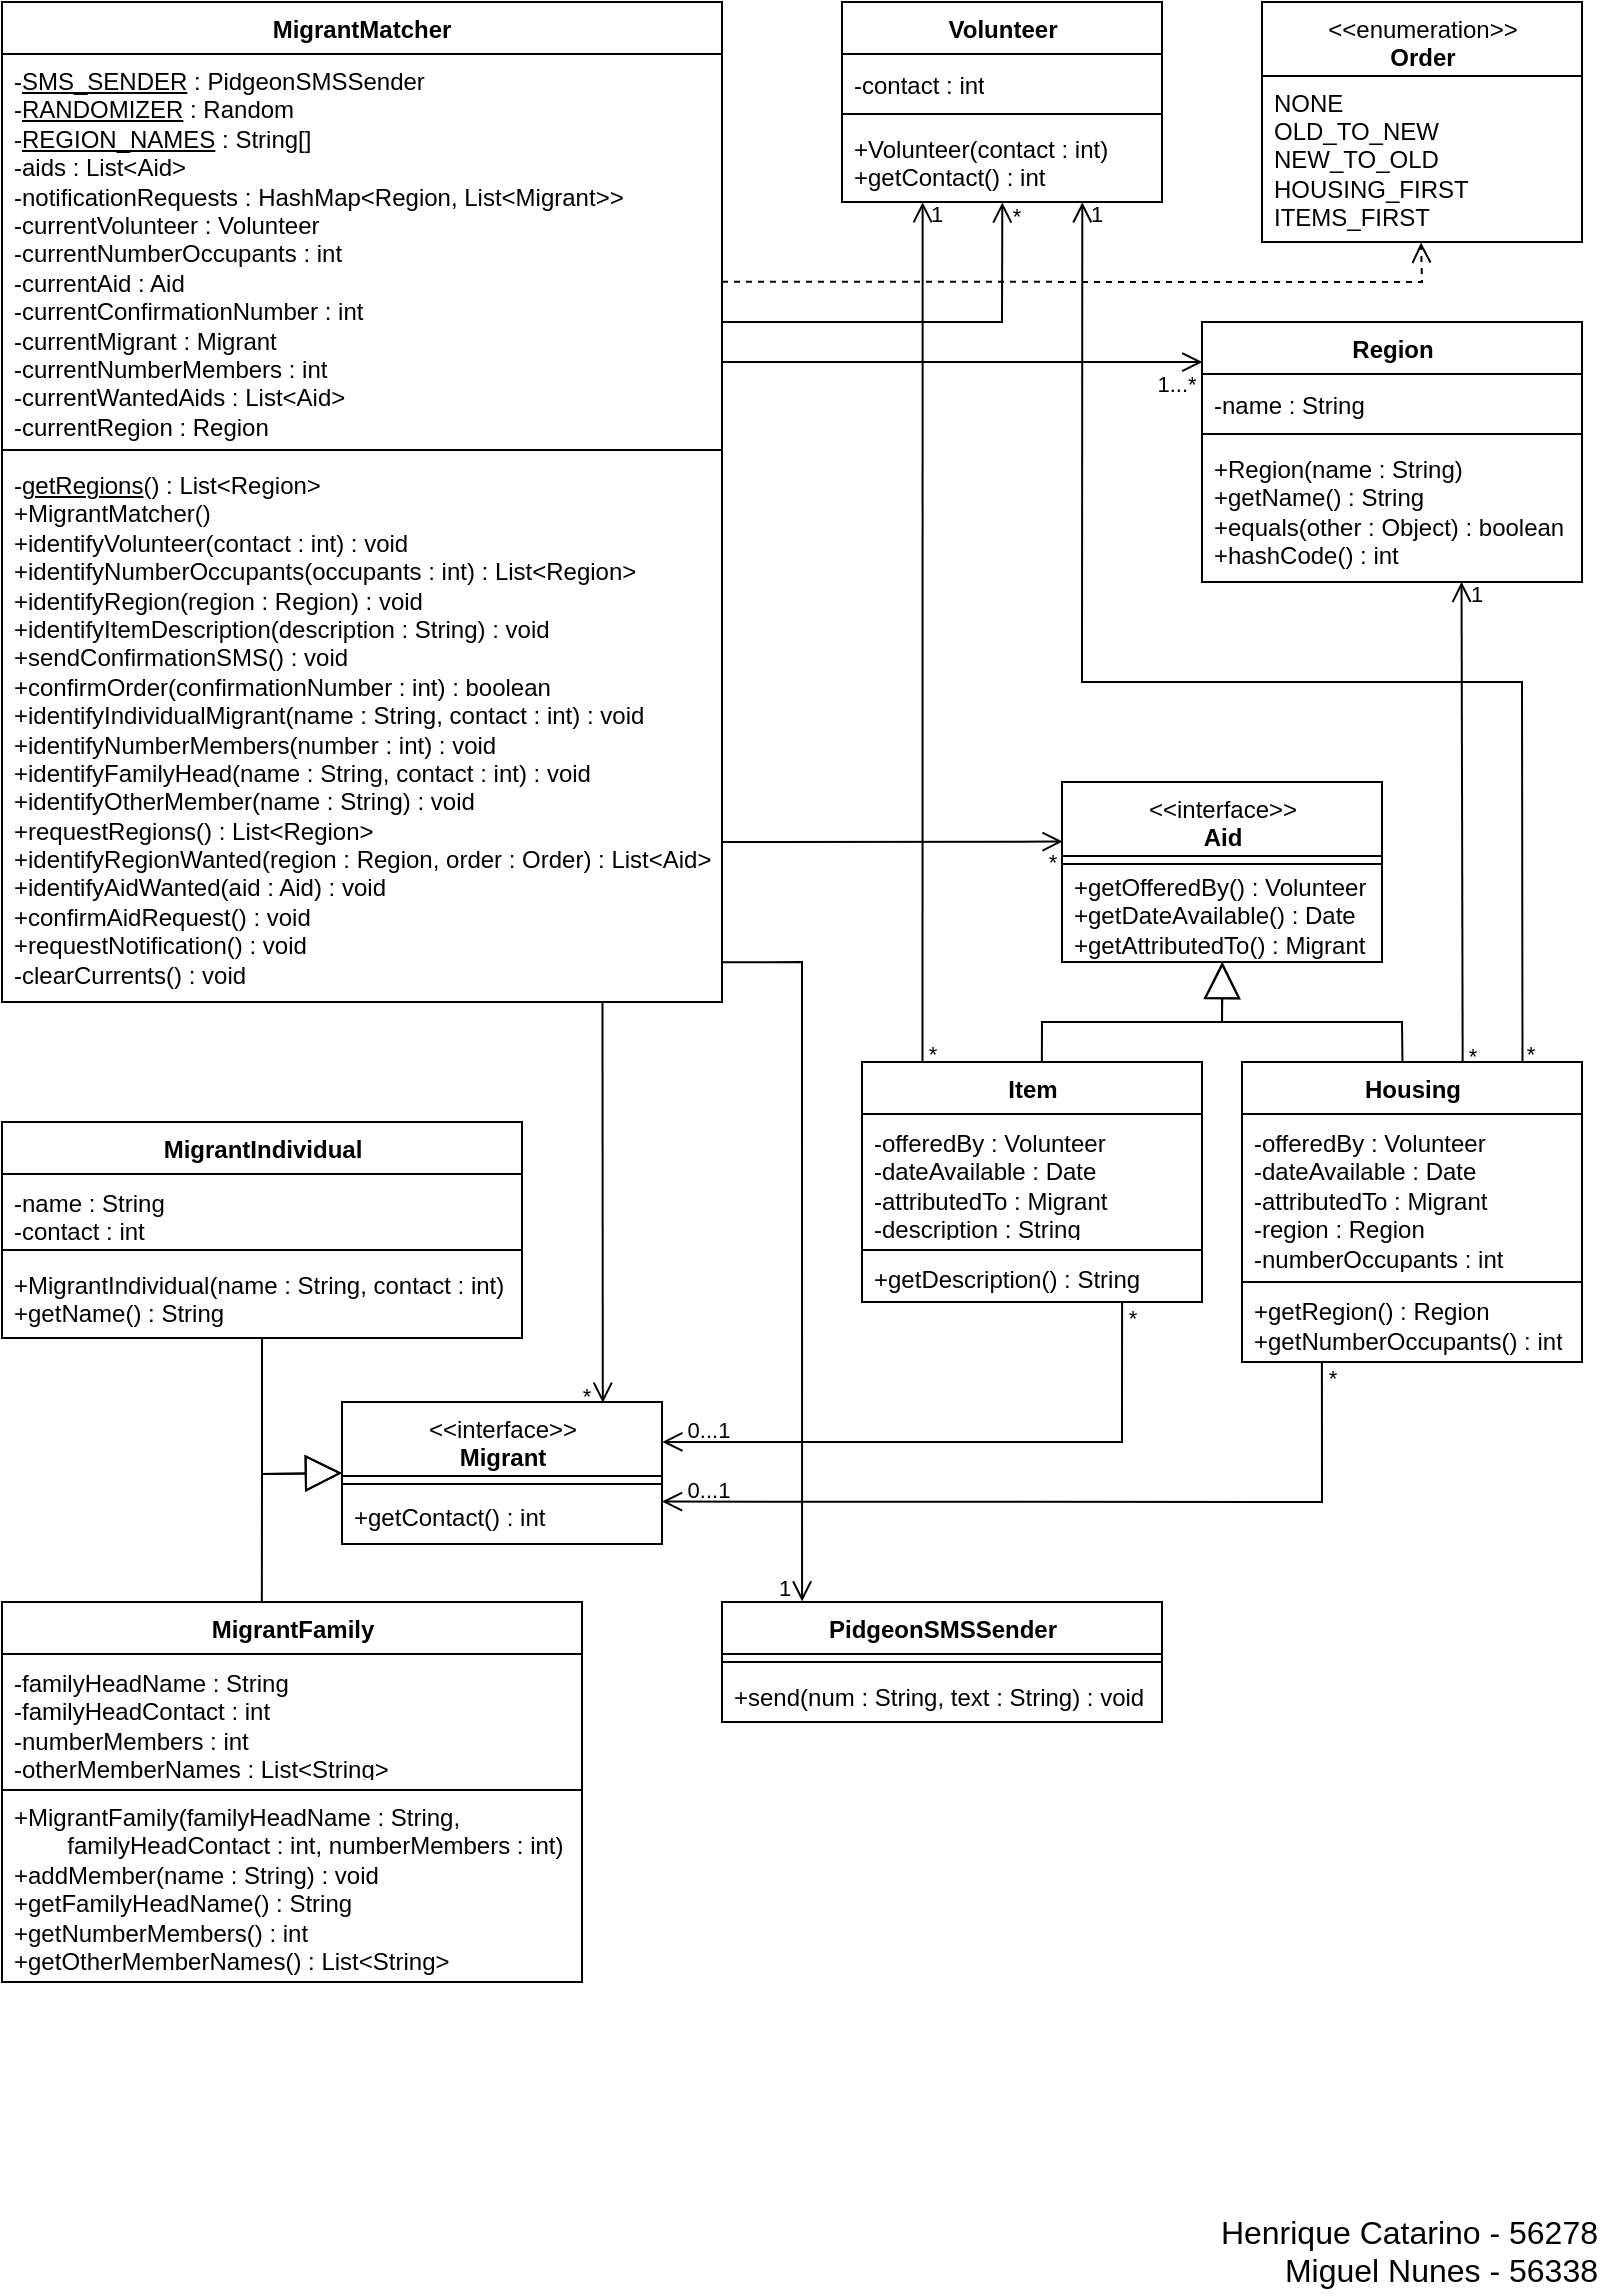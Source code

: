 <mxfile version="20.0.1" type="device"><diagram id="jQYDID4cnV5nJynek2z8" name="Page-1"><mxGraphModel dx="181" dy="93" grid="1" gridSize="10" guides="1" tooltips="1" connect="1" arrows="1" fold="1" page="1" pageScale="1" pageWidth="827" pageHeight="1169" math="0" shadow="0"><root><mxCell id="0"/><mxCell id="1" parent="0"/><mxCell id="YdPq775IkX8NcPDAE_YJ-1" value="MigrantMatcher" style="swimlane;fontStyle=1;align=center;verticalAlign=top;childLayout=stackLayout;horizontal=1;startSize=26;horizontalStack=0;resizeParent=1;resizeParentMax=0;resizeLast=0;collapsible=1;marginBottom=0;rounded=0;" parent="1" vertex="1"><mxGeometry x="20" y="20" width="360" height="500" as="geometry"><mxRectangle x="20" y="20" width="120" height="26" as="alternateBounds"/></mxGeometry></mxCell><mxCell id="YdPq775IkX8NcPDAE_YJ-2" value="-&lt;u&gt;SMS_SENDER&lt;/u&gt; : PidgeonSMSSender&lt;br&gt;-&lt;u&gt;RANDOMIZER&lt;/u&gt; : Random&lt;br&gt;&lt;div&gt;-&lt;u&gt;REGION_NAMES&lt;/u&gt; : String[]&lt;/div&gt;&lt;div&gt;-aids : List&amp;lt;Aid&amp;gt;&lt;/div&gt;&lt;div&gt;-notificationRequests : HashMap&amp;lt;Region, List&amp;lt;Migrant&amp;gt;&amp;gt;&lt;/div&gt;&lt;div&gt;-currentVolunteer : Volunteer&lt;/div&gt;&lt;div&gt;-currentNumberOccupants : int&lt;/div&gt;&lt;div&gt;-currentAid : Aid&lt;/div&gt;&lt;div&gt;-currentConfirmationNumber : int&lt;/div&gt;&lt;div&gt;-currentMigrant : Migrant&lt;/div&gt;&lt;div&gt;-currentNumberMembers : int&lt;/div&gt;&lt;div&gt;-currentWantedAids : List&amp;lt;Aid&amp;gt;&lt;/div&gt;&lt;div&gt;-currentRegion : Region&lt;br&gt;&lt;/div&gt;" style="text;strokeColor=none;fillColor=none;align=left;verticalAlign=top;spacingLeft=4;spacingRight=4;overflow=hidden;rotatable=0;points=[[0,0.5],[1,0.5]];portConstraint=eastwest;html=1;rounded=0;" parent="YdPq775IkX8NcPDAE_YJ-1" vertex="1"><mxGeometry y="26" width="360" height="194" as="geometry"/></mxCell><mxCell id="YdPq775IkX8NcPDAE_YJ-3" value="" style="line;strokeWidth=1;fillColor=none;align=left;verticalAlign=middle;spacingTop=-1;spacingLeft=3;spacingRight=3;rotatable=0;labelPosition=right;points=[];portConstraint=eastwest;rounded=0;" parent="YdPq775IkX8NcPDAE_YJ-1" vertex="1"><mxGeometry y="220" width="360" height="8" as="geometry"/></mxCell><mxCell id="YdPq775IkX8NcPDAE_YJ-4" value="-&lt;u&gt;getRegions&lt;/u&gt;() : List&amp;lt;Region&amp;gt;&lt;br&gt;&lt;div&gt;+MigrantMatcher()&lt;/div&gt;&lt;div&gt;+identifyVolunteer(contact : int) : void&lt;/div&gt;&lt;div&gt;+identifyNumberOccupants(occupants : int) : List&amp;lt;Region&amp;gt;&lt;/div&gt;&lt;div&gt;+identifyRegion(region : Region) : void&lt;/div&gt;&lt;div&gt;+identifyItemDescription(description : String) : void&lt;/div&gt;&lt;div&gt;+sendConfirmationSMS() : void&lt;/div&gt;&lt;div&gt;+confirmOrder(confirmationNumber : int) : boolean&lt;/div&gt;&lt;div&gt;+identifyIndividualMigrant(name : String, contact : int) : void&lt;/div&gt;&lt;div&gt;+identifyNumberMembers(number : int) : void&lt;/div&gt;&lt;div&gt;+identifyFamilyHead(name : String, contact : int) : void&lt;/div&gt;&lt;div&gt;+identifyOtherMember(name : String) : void&lt;/div&gt;&lt;div&gt;+requestRegions() : List&amp;lt;Region&amp;gt;&lt;/div&gt;&lt;div&gt;+identifyRegionWanted(region : Region, order : Order) : List&amp;lt;Aid&amp;gt;&lt;/div&gt;&lt;div&gt;+identifyAidWanted(aid : Aid) : void&lt;/div&gt;&lt;div&gt;+confirmAidRequest() : void&lt;/div&gt;&lt;div&gt;+requestNotification() : void&lt;/div&gt;&lt;div&gt;-clearCurrents() : void&lt;br&gt;&lt;/div&gt;" style="text;strokeColor=none;fillColor=none;align=left;verticalAlign=top;spacingLeft=4;spacingRight=4;overflow=hidden;rotatable=0;points=[[0,0.5],[1,0.5]];portConstraint=eastwest;fontStyle=0;html=1;rounded=0;" parent="YdPq775IkX8NcPDAE_YJ-1" vertex="1"><mxGeometry y="228" width="360" height="272" as="geometry"/></mxCell><mxCell id="YdPq775IkX8NcPDAE_YJ-6" value="Volunteer" style="swimlane;fontStyle=1;align=center;verticalAlign=top;childLayout=stackLayout;horizontal=1;startSize=26;horizontalStack=0;resizeParent=1;resizeParentMax=0;resizeLast=0;collapsible=1;marginBottom=0;labelBorderColor=none;html=1;rounded=0;" parent="1" vertex="1"><mxGeometry x="440" y="20" width="160" height="100" as="geometry"/></mxCell><mxCell id="YdPq775IkX8NcPDAE_YJ-7" value="-contact : int" style="text;strokeColor=none;fillColor=none;align=left;verticalAlign=middle;spacingLeft=4;spacingRight=4;overflow=hidden;rotatable=0;points=[[0,0.5],[1,0.5]];portConstraint=eastwest;labelBorderColor=none;html=1;spacing=2;spacingTop=5;rounded=0;" parent="YdPq775IkX8NcPDAE_YJ-6" vertex="1"><mxGeometry y="26" width="160" height="26" as="geometry"/></mxCell><mxCell id="YdPq775IkX8NcPDAE_YJ-8" value="" style="line;strokeWidth=1;fillColor=none;align=left;verticalAlign=middle;spacingTop=-1;spacingLeft=3;spacingRight=3;rotatable=0;labelPosition=right;points=[];portConstraint=eastwest;labelBorderColor=default;html=1;rounded=0;" parent="YdPq775IkX8NcPDAE_YJ-6" vertex="1"><mxGeometry y="52" width="160" height="8" as="geometry"/></mxCell><mxCell id="YdPq775IkX8NcPDAE_YJ-9" value="&lt;div&gt;+Volunteer(contact : int)&lt;/div&gt;&lt;div&gt;+getContact() : int&lt;br&gt;&lt;/div&gt;" style="text;strokeColor=none;fillColor=none;align=left;verticalAlign=top;spacingLeft=4;spacingRight=4;overflow=hidden;rotatable=0;points=[[0,0.5],[1,0.5]];portConstraint=eastwest;labelBorderColor=none;html=1;rounded=0;" parent="YdPq775IkX8NcPDAE_YJ-6" vertex="1"><mxGeometry y="60" width="160" height="40" as="geometry"/></mxCell><mxCell id="QXZ5gLDxvz37IXyI4Ehg-1" value="&lt;div&gt;&lt;span style=&quot;font-weight: normal;&quot;&gt;&amp;lt;&amp;lt;interface&amp;gt;&amp;gt;&lt;/span&gt;&lt;br&gt;&lt;/div&gt;&lt;div&gt;Migrant&lt;/div&gt;" style="swimlane;fontStyle=1;align=center;verticalAlign=top;childLayout=stackLayout;horizontal=1;startSize=37;horizontalStack=0;resizeParent=1;resizeParentMax=0;resizeLast=0;collapsible=1;marginBottom=0;labelBorderColor=none;html=1;rounded=0;" parent="1" vertex="1"><mxGeometry x="190" y="720" width="160" height="71" as="geometry"/></mxCell><mxCell id="QXZ5gLDxvz37IXyI4Ehg-3" value="" style="line;strokeWidth=1;fillColor=none;align=left;verticalAlign=middle;spacingTop=-1;spacingLeft=3;spacingRight=3;rotatable=0;labelPosition=right;points=[];portConstraint=eastwest;labelBorderColor=default;html=1;rounded=0;" parent="QXZ5gLDxvz37IXyI4Ehg-1" vertex="1"><mxGeometry y="37" width="160" height="8" as="geometry"/></mxCell><mxCell id="QXZ5gLDxvz37IXyI4Ehg-5" value="+getContact() : int" style="text;strokeColor=none;fillColor=none;align=left;verticalAlign=middle;spacingLeft=4;spacingRight=4;overflow=hidden;rotatable=0;points=[[0,0.5],[1,0.5]];portConstraint=eastwest;labelBorderColor=none;html=1;rounded=0;" parent="QXZ5gLDxvz37IXyI4Ehg-1" vertex="1"><mxGeometry y="45" width="160" height="26" as="geometry"/></mxCell><mxCell id="QXZ5gLDxvz37IXyI4Ehg-6" value="MigrantIndividual" style="swimlane;fontStyle=1;align=center;verticalAlign=top;childLayout=stackLayout;horizontal=1;startSize=26;horizontalStack=0;resizeParent=1;resizeParentMax=0;resizeLast=0;collapsible=1;marginBottom=0;labelBorderColor=none;html=1;rounded=0;" parent="1" vertex="1"><mxGeometry x="20" y="580" width="260" height="108" as="geometry"/></mxCell><mxCell id="QXZ5gLDxvz37IXyI4Ehg-7" value="-name : String&lt;br&gt;&lt;div&gt;-contact : int&lt;/div&gt;" style="text;strokeColor=none;fillColor=none;align=left;verticalAlign=middle;spacingLeft=4;spacingRight=4;overflow=hidden;rotatable=0;points=[[0,0.5],[1,0.5]];portConstraint=eastwest;labelBorderColor=none;html=1;spacingTop=5;rounded=0;" parent="QXZ5gLDxvz37IXyI4Ehg-6" vertex="1"><mxGeometry y="26" width="260" height="34" as="geometry"/></mxCell><mxCell id="QXZ5gLDxvz37IXyI4Ehg-8" value="" style="line;strokeWidth=1;fillColor=none;align=left;verticalAlign=middle;spacingTop=-1;spacingLeft=3;spacingRight=3;rotatable=0;labelPosition=right;points=[];portConstraint=eastwest;labelBorderColor=default;html=1;rounded=0;" parent="QXZ5gLDxvz37IXyI4Ehg-6" vertex="1"><mxGeometry y="60" width="260" height="8" as="geometry"/></mxCell><mxCell id="QXZ5gLDxvz37IXyI4Ehg-9" value="&lt;div&gt;+MigrantIndividual(name : String, contact : int)&lt;/div&gt;&lt;div&gt;+getName() : String&lt;br&gt;&lt;/div&gt;" style="text;strokeColor=none;fillColor=none;align=left;verticalAlign=top;spacingLeft=4;spacingRight=4;overflow=hidden;rotatable=0;points=[[0,0.5],[1,0.5]];portConstraint=eastwest;labelBorderColor=none;html=1;rounded=0;" parent="QXZ5gLDxvz37IXyI4Ehg-6" vertex="1"><mxGeometry y="68" width="260" height="40" as="geometry"/></mxCell><mxCell id="QXZ5gLDxvz37IXyI4Ehg-11" value="&lt;div&gt;MigrantFamily&lt;/div&gt;" style="swimlane;fontStyle=1;align=center;verticalAlign=top;childLayout=stackLayout;horizontal=1;startSize=26;horizontalStack=0;resizeParent=1;resizeParentMax=0;resizeLast=0;collapsible=1;marginBottom=0;labelBorderColor=none;html=1;rounded=0;" parent="1" vertex="1"><mxGeometry x="20" y="820" width="290" height="190" as="geometry"/></mxCell><mxCell id="QXZ5gLDxvz37IXyI4Ehg-12" value="&lt;div&gt;-familyHeadName : String&lt;/div&gt;&lt;div&gt;-familyHeadContact : int&lt;/div&gt;&lt;div&gt;-numberMembers : int&lt;/div&gt;&lt;div&gt;-otherMemberNames : List&amp;lt;String&amp;gt;&lt;br&gt;&lt;/div&gt;" style="text;strokeColor=none;fillColor=none;align=left;verticalAlign=middle;spacingLeft=4;spacingRight=4;overflow=hidden;rotatable=0;points=[[0,0.5],[1,0.5]];portConstraint=eastwest;labelBorderColor=none;html=1;spacingTop=5;rounded=0;" parent="QXZ5gLDxvz37IXyI4Ehg-11" vertex="1"><mxGeometry y="26" width="290" height="64" as="geometry"/></mxCell><mxCell id="QXZ5gLDxvz37IXyI4Ehg-13" value="" style="line;strokeWidth=1;fillColor=none;align=left;verticalAlign=middle;spacingTop=-1;spacingLeft=3;spacingRight=3;rotatable=0;labelPosition=right;points=[];portConstraint=eastwest;labelBorderColor=default;html=1;rounded=0;" parent="QXZ5gLDxvz37IXyI4Ehg-11" vertex="1"><mxGeometry y="90" width="290" height="8" as="geometry"/></mxCell><mxCell id="QXZ5gLDxvz37IXyI4Ehg-14" value="&lt;div&gt;+MigrantFamily(familyHeadName : String,&lt;/div&gt;&lt;div&gt;&lt;span style=&quot;&quot;&gt;&#9;&lt;/span&gt;&lt;span style=&quot;white-space: pre;&quot;&gt;&#9;&lt;/span&gt;familyHeadContact : int, numberMembers : int)&lt;br&gt;&lt;/div&gt;&lt;div&gt;+addMember(name : String) : void&lt;/div&gt;&lt;div&gt;+getFamilyHeadName() : String&lt;/div&gt;&lt;div&gt;+getNumberMembers() : int&lt;/div&gt;&lt;div&gt;+getOtherMemberNames() : List&amp;lt;String&amp;gt;&lt;br&gt;&lt;/div&gt;" style="text;strokeColor=none;fillColor=none;align=left;verticalAlign=top;spacingLeft=4;spacingRight=4;overflow=hidden;rotatable=0;points=[[0,0.5],[1,0.5]];portConstraint=eastwest;labelBorderColor=none;html=1;rounded=0;spacingTop=-4;" parent="QXZ5gLDxvz37IXyI4Ehg-11" vertex="1"><mxGeometry y="98" width="290" height="92" as="geometry"/></mxCell><mxCell id="QXZ5gLDxvz37IXyI4Ehg-15" value="Region" style="swimlane;fontStyle=1;align=center;verticalAlign=top;childLayout=stackLayout;horizontal=1;startSize=26;horizontalStack=0;resizeParent=1;resizeParentMax=0;resizeLast=0;collapsible=1;marginBottom=0;labelBorderColor=none;html=1;rounded=0;" parent="1" vertex="1"><mxGeometry x="620" y="180" width="190" height="130" as="geometry"/></mxCell><mxCell id="QXZ5gLDxvz37IXyI4Ehg-16" value="-name : String" style="text;strokeColor=none;fillColor=none;align=left;verticalAlign=middle;spacingLeft=4;spacingRight=4;overflow=hidden;rotatable=0;points=[[0,0.5],[1,0.5]];portConstraint=eastwest;labelBorderColor=none;html=1;spacingTop=5;rounded=0;" parent="QXZ5gLDxvz37IXyI4Ehg-15" vertex="1"><mxGeometry y="26" width="190" height="26" as="geometry"/></mxCell><mxCell id="QXZ5gLDxvz37IXyI4Ehg-17" value="" style="line;strokeWidth=1;fillColor=none;align=left;verticalAlign=middle;spacingTop=-1;spacingLeft=3;spacingRight=3;rotatable=0;labelPosition=right;points=[];portConstraint=eastwest;labelBorderColor=default;html=1;rounded=0;" parent="QXZ5gLDxvz37IXyI4Ehg-15" vertex="1"><mxGeometry y="52" width="190" height="8" as="geometry"/></mxCell><mxCell id="QXZ5gLDxvz37IXyI4Ehg-18" value="&lt;div&gt;+Region(name : String)&lt;/div&gt;&lt;div&gt;+getName() : String&lt;/div&gt;&lt;div&gt;+equals(other : Object) : boolean&lt;br&gt;&lt;/div&gt;&lt;div&gt;+hashCode() : int&lt;br&gt;&lt;/div&gt;" style="text;strokeColor=none;fillColor=none;align=left;verticalAlign=top;spacingLeft=4;spacingRight=4;overflow=hidden;rotatable=0;points=[[0,0.5],[1,0.5]];portConstraint=eastwest;labelBorderColor=none;html=1;rounded=0;" parent="QXZ5gLDxvz37IXyI4Ehg-15" vertex="1"><mxGeometry y="60" width="190" height="70" as="geometry"/></mxCell><mxCell id="QXZ5gLDxvz37IXyI4Ehg-19" value="&lt;div&gt;&lt;span style=&quot;font-weight: normal;&quot;&gt;&amp;lt;&amp;lt;interface&amp;gt;&amp;gt;&lt;/span&gt;&lt;br&gt;&lt;/div&gt;&lt;div&gt;Aid&lt;/div&gt;" style="swimlane;fontStyle=1;align=center;verticalAlign=top;childLayout=stackLayout;horizontal=1;startSize=37;horizontalStack=0;resizeParent=1;resizeParentMax=0;resizeLast=0;collapsible=1;marginBottom=0;labelBorderColor=none;html=1;rounded=0;" parent="1" vertex="1"><mxGeometry x="550" y="410" width="160" height="90" as="geometry"/></mxCell><mxCell id="QXZ5gLDxvz37IXyI4Ehg-20" value="" style="line;strokeWidth=1;fillColor=none;align=left;verticalAlign=middle;spacingTop=-1;spacingLeft=3;spacingRight=3;rotatable=0;labelPosition=right;points=[];portConstraint=eastwest;labelBorderColor=default;html=1;rounded=0;" parent="QXZ5gLDxvz37IXyI4Ehg-19" vertex="1"><mxGeometry y="37" width="160" height="8" as="geometry"/></mxCell><mxCell id="QXZ5gLDxvz37IXyI4Ehg-21" value="&lt;div&gt;+getOfferedBy() : Volunteer&lt;/div&gt;&lt;div&gt;+getDateAvailable() : Date&lt;/div&gt;&lt;div&gt;+getAttributedTo() : Migrant&lt;br&gt;&lt;/div&gt;" style="text;strokeColor=none;fillColor=none;align=left;verticalAlign=middle;spacingLeft=4;spacingRight=4;overflow=hidden;rotatable=0;points=[[0,0.5],[1,0.5]];portConstraint=eastwest;labelBorderColor=none;html=1;spacingTop=-2;rounded=0;" parent="QXZ5gLDxvz37IXyI4Ehg-19" vertex="1"><mxGeometry y="45" width="160" height="45" as="geometry"/></mxCell><mxCell id="QXZ5gLDxvz37IXyI4Ehg-43" value="&lt;div&gt;&lt;span style=&quot;font-weight: normal;&quot;&gt;&amp;lt;&amp;lt;enumeration&amp;gt;&amp;gt;&lt;/span&gt;&lt;br&gt;&lt;/div&gt;&lt;div&gt;Order&lt;/div&gt;" style="swimlane;fontStyle=1;align=center;verticalAlign=top;childLayout=stackLayout;horizontal=1;startSize=37;horizontalStack=0;resizeParent=1;resizeParentMax=0;resizeLast=0;collapsible=1;marginBottom=0;labelBorderColor=none;html=1;rounded=0;" parent="1" vertex="1"><mxGeometry x="650" y="20" width="160" height="120" as="geometry"/></mxCell><mxCell id="QXZ5gLDxvz37IXyI4Ehg-45" value="&lt;div&gt;NONE&lt;/div&gt;&lt;div&gt;OLD_TO_NEW&lt;/div&gt;&lt;div&gt;NEW_TO_OLD&lt;/div&gt;&lt;div&gt;HOUSING_FIRST&lt;/div&gt;&lt;div&gt;ITEMS_FIRST&lt;br&gt;&lt;/div&gt;" style="text;strokeColor=none;fillColor=none;align=left;verticalAlign=middle;spacingLeft=4;spacingRight=4;overflow=hidden;rotatable=0;points=[[0,0.5],[1,0.5]];portConstraint=eastwest;labelBorderColor=none;html=1;rounded=0;" parent="QXZ5gLDxvz37IXyI4Ehg-43" vertex="1"><mxGeometry y="37" width="160" height="83" as="geometry"/></mxCell><mxCell id="QXZ5gLDxvz37IXyI4Ehg-46" value="" style="endArrow=block;endSize=16;endFill=0;html=1;rounded=0;entryX=0.5;entryY=1;entryDx=0;entryDy=0;exitX=0.472;exitY=-0.001;exitDx=0;exitDy=0;exitPerimeter=0;startSize=8;" parent="1" source="QXZ5gLDxvz37IXyI4Ehg-71" target="QXZ5gLDxvz37IXyI4Ehg-19" edge="1"><mxGeometry width="160" relative="1" as="geometry"><mxPoint x="725" y="550" as="sourcePoint"/><mxPoint x="1080" y="544" as="targetPoint"/><Array as="points"><mxPoint x="720" y="530"/><mxPoint x="630" y="530"/></Array></mxGeometry></mxCell><mxCell id="QXZ5gLDxvz37IXyI4Ehg-47" value="" style="endArrow=block;endSize=16;endFill=0;html=1;rounded=0;exitX=0.529;exitY=0;exitDx=0;exitDy=0;entryX=0.502;entryY=1.001;entryDx=0;entryDy=0;entryPerimeter=0;exitPerimeter=0;startSize=8;" parent="1" source="QXZ5gLDxvz37IXyI4Ehg-75" target="QXZ5gLDxvz37IXyI4Ehg-21" edge="1"><mxGeometry width="160" relative="1" as="geometry"><mxPoint x="535" y="550" as="sourcePoint"/><mxPoint x="630" y="510" as="targetPoint"/><Array as="points"><mxPoint x="540" y="530"/><mxPoint x="630" y="530"/></Array></mxGeometry></mxCell><mxCell id="QXZ5gLDxvz37IXyI4Ehg-48" value="" style="endArrow=block;endSize=16;endFill=0;html=1;rounded=0;entryX=0;entryY=0.5;entryDx=0;entryDy=0;exitX=0.448;exitY=-0.001;exitDx=0;exitDy=0;exitPerimeter=0;startSize=8;" parent="1" source="QXZ5gLDxvz37IXyI4Ehg-11" target="QXZ5gLDxvz37IXyI4Ehg-1" edge="1"><mxGeometry width="160" relative="1" as="geometry"><mxPoint x="160" y="810" as="sourcePoint"/><mxPoint x="580" y="770" as="targetPoint"/><Array as="points"><mxPoint x="150" y="756"/></Array></mxGeometry></mxCell><mxCell id="QXZ5gLDxvz37IXyI4Ehg-49" value="" style="endArrow=block;endSize=16;endFill=0;html=1;rounded=0;exitX=0.5;exitY=1;exitDx=0;exitDy=0;entryX=0;entryY=0.5;entryDx=0;entryDy=0;startSize=8;" parent="1" source="QXZ5gLDxvz37IXyI4Ehg-6" target="QXZ5gLDxvz37IXyI4Ehg-1" edge="1"><mxGeometry width="160" relative="1" as="geometry"><mxPoint x="720" y="821" as="sourcePoint"/><mxPoint x="815.32" y="781.045" as="targetPoint"/><Array as="points"><mxPoint x="150" y="756"/></Array></mxGeometry></mxCell><mxCell id="QXZ5gLDxvz37IXyI4Ehg-50" value="" style="endArrow=open;html=1;rounded=0;startSize=8;exitX=1;exitY=0.691;exitDx=0;exitDy=0;exitPerimeter=0;entryX=0.501;entryY=1.005;entryDx=0;entryDy=0;entryPerimeter=0;endFill=0;endSize=8;jumpStyle=none;" parent="1" source="YdPq775IkX8NcPDAE_YJ-2" target="YdPq775IkX8NcPDAE_YJ-9" edge="1"><mxGeometry relative="1" as="geometry"><mxPoint x="410" y="140" as="sourcePoint"/><mxPoint x="530" y="130" as="targetPoint"/><Array as="points"><mxPoint x="520" y="180"/></Array></mxGeometry></mxCell><mxCell id="O-FX0efJEfIAcoAWqnuR-3" value="*" style="edgeLabel;html=1;align=center;verticalAlign=middle;resizable=0;points=[];labelBackgroundColor=none;rounded=0;" parent="QXZ5gLDxvz37IXyI4Ehg-50" vertex="1" connectable="0"><mxGeometry x="0.876" relative="1" as="geometry"><mxPoint x="7" y="-6" as="offset"/></mxGeometry></mxCell><mxCell id="QXZ5gLDxvz37IXyI4Ehg-54" value="" style="html=1;verticalAlign=bottom;endArrow=open;dashed=1;endSize=8;rounded=0;entryX=0.497;entryY=1.003;entryDx=0;entryDy=0;exitX=1;exitY=0.587;exitDx=0;exitDy=0;exitPerimeter=0;entryPerimeter=0;jumpStyle=none;startSize=8;" parent="1" source="YdPq775IkX8NcPDAE_YJ-2" target="QXZ5gLDxvz37IXyI4Ehg-45" edge="1"><mxGeometry relative="1" as="geometry"><mxPoint x="380.72" y="161.266" as="sourcePoint"/><mxPoint x="730" y="142" as="targetPoint"/><Array as="points"><mxPoint x="730" y="160"/></Array></mxGeometry></mxCell><mxCell id="QXZ5gLDxvz37IXyI4Ehg-65" value="" style="endArrow=open;html=1;rounded=0;startSize=8;exitX=1;exitY=0.794;exitDx=0;exitDy=0;exitPerimeter=0;entryX=0.001;entryY=0.154;entryDx=0;entryDy=0;entryPerimeter=0;endFill=0;endSize=8;" parent="1" source="YdPq775IkX8NcPDAE_YJ-2" target="QXZ5gLDxvz37IXyI4Ehg-15" edge="1"><mxGeometry relative="1" as="geometry"><mxPoint x="390" y="200" as="sourcePoint"/><mxPoint x="650" y="200" as="targetPoint"/><Array as="points"/></mxGeometry></mxCell><mxCell id="O-FX0efJEfIAcoAWqnuR-5" value="1...*" style="edgeLabel;html=1;align=center;verticalAlign=middle;resizable=0;points=[];labelBackgroundColor=none;rounded=0;" parent="QXZ5gLDxvz37IXyI4Ehg-65" vertex="1" connectable="0"><mxGeometry x="0.873" y="-1" relative="1" as="geometry"><mxPoint x="2" y="10" as="offset"/></mxGeometry></mxCell><mxCell id="QXZ5gLDxvz37IXyI4Ehg-66" value="" style="endArrow=open;html=1;rounded=0;startSize=8;exitX=0.834;exitY=0.999;exitDx=0;exitDy=0;exitPerimeter=0;entryX=0.815;entryY=0.006;entryDx=0;entryDy=0;entryPerimeter=0;endFill=0;endSize=8;" parent="1" source="YdPq775IkX8NcPDAE_YJ-4" target="QXZ5gLDxvz37IXyI4Ehg-1" edge="1"><mxGeometry relative="1" as="geometry"><mxPoint x="330" y="550" as="sourcePoint"/><mxPoint x="320" y="700" as="targetPoint"/><Array as="points"/></mxGeometry></mxCell><mxCell id="O-FX0efJEfIAcoAWqnuR-7" value="*" style="edgeLabel;html=1;align=center;verticalAlign=middle;resizable=0;points=[];labelBackgroundColor=none;rounded=0;" parent="QXZ5gLDxvz37IXyI4Ehg-66" vertex="1" connectable="0"><mxGeometry x="0.882" relative="1" as="geometry"><mxPoint x="-9" y="8" as="offset"/></mxGeometry></mxCell><mxCell id="QXZ5gLDxvz37IXyI4Ehg-67" value="" style="endArrow=open;html=1;rounded=0;startSize=8;entryX=1.001;entryY=0.281;entryDx=0;entryDy=0;exitX=0.765;exitY=0.997;exitDx=0;exitDy=0;exitPerimeter=0;entryPerimeter=0;endFill=0;endSize=8;" parent="1" source="QXZ5gLDxvz37IXyI4Ehg-78" target="QXZ5gLDxvz37IXyI4Ehg-1" edge="1"><mxGeometry relative="1" as="geometry"><mxPoint x="580.05" y="700.108" as="sourcePoint"/><mxPoint x="330.4" y="730.426" as="targetPoint"/><Array as="points"><mxPoint x="580" y="740"/></Array></mxGeometry></mxCell><mxCell id="O-FX0efJEfIAcoAWqnuR-10" value="0...1" style="edgeLabel;html=1;align=center;verticalAlign=middle;resizable=0;points=[];labelBackgroundColor=none;rounded=0;" parent="QXZ5gLDxvz37IXyI4Ehg-67" vertex="1" connectable="0"><mxGeometry x="0.887" y="-1" relative="1" as="geometry"><mxPoint x="6" y="-5" as="offset"/></mxGeometry></mxCell><mxCell id="O-FX0efJEfIAcoAWqnuR-16" value="*" style="edgeLabel;html=1;align=center;verticalAlign=middle;resizable=0;points=[];labelBackgroundColor=none;rounded=0;" parent="QXZ5gLDxvz37IXyI4Ehg-67" vertex="1" connectable="0"><mxGeometry x="-0.943" y="-1" relative="1" as="geometry"><mxPoint x="6" y="-1" as="offset"/></mxGeometry></mxCell><mxCell id="QXZ5gLDxvz37IXyI4Ehg-68" value="" style="endArrow=open;html=1;rounded=0;startSize=8;entryX=1;entryY=0.184;entryDx=0;entryDy=0;exitX=0.235;exitY=0.998;exitDx=0;exitDy=0;exitPerimeter=0;entryPerimeter=0;endSize=8;endFill=0;" parent="1" source="QXZ5gLDxvz37IXyI4Ehg-74" target="QXZ5gLDxvz37IXyI4Ehg-5" edge="1"><mxGeometry relative="1" as="geometry"><mxPoint x="680.12" y="670.044" as="sourcePoint"/><mxPoint x="360.16" y="749.951" as="targetPoint"/><Array as="points"><mxPoint x="680" y="770"/></Array></mxGeometry></mxCell><mxCell id="O-FX0efJEfIAcoAWqnuR-11" value="0...1" style="edgeLabel;html=1;align=center;verticalAlign=middle;resizable=0;points=[];labelBackgroundColor=none;rounded=0;" parent="QXZ5gLDxvz37IXyI4Ehg-68" vertex="1" connectable="0"><mxGeometry x="0.933" y="-1" relative="1" as="geometry"><mxPoint x="9" y="-5" as="offset"/></mxGeometry></mxCell><mxCell id="O-FX0efJEfIAcoAWqnuR-17" value="*" style="edgeLabel;html=1;align=center;verticalAlign=middle;resizable=0;points=[];labelBackgroundColor=none;rounded=0;" parent="QXZ5gLDxvz37IXyI4Ehg-68" vertex="1" connectable="0"><mxGeometry x="-0.954" y="1" relative="1" as="geometry"><mxPoint x="4" y="-1" as="offset"/></mxGeometry></mxCell><mxCell id="QXZ5gLDxvz37IXyI4Ehg-69" value="" style="endArrow=open;html=1;rounded=0;startSize=8;exitX=0.178;exitY=0.002;exitDx=0;exitDy=0;exitPerimeter=0;entryX=0.252;entryY=1.002;entryDx=0;entryDy=0;entryPerimeter=0;endSize=8;startArrow=none;startFill=0;endFill=0;" parent="1" source="QXZ5gLDxvz37IXyI4Ehg-75" target="YdPq775IkX8NcPDAE_YJ-9" edge="1"><mxGeometry relative="1" as="geometry"><mxPoint x="480.26" y="550" as="sourcePoint"/><mxPoint x="480" y="130" as="targetPoint"/><Array as="points"/></mxGeometry></mxCell><mxCell id="O-FX0efJEfIAcoAWqnuR-8" value="1" style="edgeLabel;html=1;align=center;verticalAlign=middle;resizable=0;points=[];labelBackgroundColor=none;rounded=0;" parent="QXZ5gLDxvz37IXyI4Ehg-69" vertex="1" connectable="0"><mxGeometry x="0.936" y="2" relative="1" as="geometry"><mxPoint x="8" y="-8" as="offset"/></mxGeometry></mxCell><mxCell id="O-FX0efJEfIAcoAWqnuR-13" value="*" style="edgeLabel;html=1;align=center;verticalAlign=middle;resizable=0;points=[];labelBackgroundColor=none;rounded=0;" parent="QXZ5gLDxvz37IXyI4Ehg-69" vertex="1" connectable="0"><mxGeometry x="-0.934" relative="1" as="geometry"><mxPoint x="4" y="10" as="offset"/></mxGeometry></mxCell><mxCell id="QXZ5gLDxvz37IXyI4Ehg-70" value="" style="endArrow=open;html=1;rounded=0;startSize=8;exitX=0.825;exitY=0.001;exitDx=0;exitDy=0;exitPerimeter=0;entryX=0.751;entryY=1.003;entryDx=0;entryDy=0;entryPerimeter=0;endSize=8;endFill=0;" parent="1" source="QXZ5gLDxvz37IXyI4Ehg-71" target="YdPq775IkX8NcPDAE_YJ-9" edge="1"><mxGeometry relative="1" as="geometry"><mxPoint x="780.08" y="550.12" as="sourcePoint"/><mxPoint x="560" y="130" as="targetPoint"/><Array as="points"><mxPoint x="780" y="360"/><mxPoint x="560" y="360"/></Array></mxGeometry></mxCell><mxCell id="O-FX0efJEfIAcoAWqnuR-9" value="1" style="edgeLabel;html=1;align=center;verticalAlign=middle;resizable=0;points=[];labelBackgroundColor=none;rounded=0;" parent="QXZ5gLDxvz37IXyI4Ehg-70" vertex="1" connectable="0"><mxGeometry x="0.955" y="2" relative="1" as="geometry"><mxPoint x="9" y="-9" as="offset"/></mxGeometry></mxCell><mxCell id="O-FX0efJEfIAcoAWqnuR-14" value="*" style="edgeLabel;html=1;align=center;verticalAlign=middle;resizable=0;points=[];labelBackgroundColor=none;rounded=0;" parent="QXZ5gLDxvz37IXyI4Ehg-70" vertex="1" connectable="0"><mxGeometry x="-0.958" y="1" relative="1" as="geometry"><mxPoint x="5" y="9" as="offset"/></mxGeometry></mxCell><mxCell id="QXZ5gLDxvz37IXyI4Ehg-71" value="Housing" style="swimlane;fontStyle=1;align=center;verticalAlign=top;childLayout=stackLayout;horizontal=1;startSize=26;horizontalStack=0;resizeParent=1;resizeParentMax=0;resizeLast=0;collapsible=1;marginBottom=0;labelBorderColor=none;html=1;rounded=0;" parent="1" vertex="1"><mxGeometry x="640" y="550" width="170" height="150" as="geometry"/></mxCell><mxCell id="QXZ5gLDxvz37IXyI4Ehg-72" value="&lt;div&gt;-offeredBy : Volunteer&lt;/div&gt;&lt;div&gt;-dateAvailable : Date&lt;/div&gt;&lt;div&gt;-attributedTo : Migrant&lt;/div&gt;&lt;div&gt;-region : Region&lt;/div&gt;&lt;div&gt;-numberOccupants : int&lt;/div&gt;" style="text;strokeColor=none;fillColor=none;align=left;verticalAlign=middle;spacingLeft=4;spacingRight=4;overflow=hidden;rotatable=0;points=[[0,0.5],[1,0.5]];portConstraint=eastwest;labelBorderColor=none;html=1;spacingTop=5;rounded=0;" parent="QXZ5gLDxvz37IXyI4Ehg-71" vertex="1"><mxGeometry y="26" width="170" height="80" as="geometry"/></mxCell><mxCell id="QXZ5gLDxvz37IXyI4Ehg-73" value="" style="line;strokeWidth=1;fillColor=none;align=left;verticalAlign=middle;spacingTop=-1;spacingLeft=3;spacingRight=3;rotatable=0;labelPosition=right;points=[];portConstraint=eastwest;labelBorderColor=default;html=1;rounded=0;" parent="QXZ5gLDxvz37IXyI4Ehg-71" vertex="1"><mxGeometry y="106" width="170" height="8" as="geometry"/></mxCell><mxCell id="QXZ5gLDxvz37IXyI4Ehg-74" value="&lt;div&gt;+getRegion() : Region&lt;/div&gt;&lt;div&gt;+getNumberOccupants() : int&lt;br&gt;&lt;/div&gt;" style="text;strokeColor=none;fillColor=none;align=left;verticalAlign=middle;spacingLeft=4;spacingRight=4;overflow=hidden;rotatable=0;points=[[0,0.5],[1,0.5]];portConstraint=eastwest;labelBorderColor=none;html=1;rounded=0;" parent="QXZ5gLDxvz37IXyI4Ehg-71" vertex="1"><mxGeometry y="114" width="170" height="36" as="geometry"/></mxCell><mxCell id="QXZ5gLDxvz37IXyI4Ehg-75" value="Item" style="swimlane;fontStyle=1;align=center;verticalAlign=top;childLayout=stackLayout;horizontal=1;startSize=26;horizontalStack=0;resizeParent=1;resizeParentMax=0;resizeLast=0;collapsible=1;marginBottom=0;labelBorderColor=none;html=1;rounded=0;" parent="1" vertex="1"><mxGeometry x="450" y="550" width="170" height="120" as="geometry"/></mxCell><mxCell id="QXZ5gLDxvz37IXyI4Ehg-76" value="&lt;div&gt;-offeredBy : Volunteer&lt;/div&gt;&lt;div&gt;-dateAvailable : Date&lt;/div&gt;&lt;div&gt;-attributedTo : Migrant&lt;/div&gt;&lt;div&gt;-description : String&lt;br&gt;&lt;/div&gt;" style="text;strokeColor=none;fillColor=none;align=left;verticalAlign=middle;spacingLeft=4;spacingRight=4;overflow=hidden;rotatable=0;points=[[0,0.5],[1,0.5]];portConstraint=eastwest;labelBorderColor=none;html=1;spacingTop=5;rounded=0;" parent="QXZ5gLDxvz37IXyI4Ehg-75" vertex="1"><mxGeometry y="26" width="170" height="64" as="geometry"/></mxCell><mxCell id="QXZ5gLDxvz37IXyI4Ehg-77" value="" style="line;strokeWidth=1;fillColor=none;align=left;verticalAlign=middle;spacingTop=-1;spacingLeft=3;spacingRight=3;rotatable=0;labelPosition=right;points=[];portConstraint=eastwest;labelBorderColor=default;html=1;rounded=0;" parent="QXZ5gLDxvz37IXyI4Ehg-75" vertex="1"><mxGeometry y="90" width="170" height="8" as="geometry"/></mxCell><mxCell id="QXZ5gLDxvz37IXyI4Ehg-78" value="+getDescription() : String" style="text;strokeColor=none;fillColor=none;align=left;verticalAlign=middle;spacingLeft=4;spacingRight=4;overflow=hidden;rotatable=0;points=[[0,0.5],[1,0.5]];portConstraint=eastwest;labelBorderColor=none;html=1;rounded=0;" parent="QXZ5gLDxvz37IXyI4Ehg-75" vertex="1"><mxGeometry y="98" width="170" height="22" as="geometry"/></mxCell><mxCell id="QXZ5gLDxvz37IXyI4Ehg-79" value="" style="endArrow=open;html=1;rounded=0;startSize=8;exitX=0.649;exitY=0.002;exitDx=0;exitDy=0;exitPerimeter=0;endSize=8;endFill=0;entryX=0.683;entryY=0.999;entryDx=0;entryDy=0;entryPerimeter=0;" parent="1" source="QXZ5gLDxvz37IXyI4Ehg-71" target="QXZ5gLDxvz37IXyI4Ehg-18" edge="1"><mxGeometry relative="1" as="geometry"><mxPoint x="750" y="540" as="sourcePoint"/><mxPoint x="750" y="320" as="targetPoint"/><Array as="points"/></mxGeometry></mxCell><mxCell id="O-FX0efJEfIAcoAWqnuR-12" value="1" style="edgeLabel;html=1;align=center;verticalAlign=middle;resizable=0;points=[];labelBackgroundColor=none;rounded=0;" parent="QXZ5gLDxvz37IXyI4Ehg-79" vertex="1" connectable="0"><mxGeometry x="0.888" y="1" relative="1" as="geometry"><mxPoint x="8" y="-8" as="offset"/></mxGeometry></mxCell><mxCell id="O-FX0efJEfIAcoAWqnuR-15" value="*" style="edgeLabel;html=1;align=center;verticalAlign=middle;resizable=0;points=[];labelBackgroundColor=none;rounded=0;" parent="QXZ5gLDxvz37IXyI4Ehg-79" vertex="1" connectable="0"><mxGeometry x="-0.907" y="1" relative="1" as="geometry"><mxPoint x="5" y="7" as="offset"/></mxGeometry></mxCell><mxCell id="QXZ5gLDxvz37IXyI4Ehg-80" value="" style="endArrow=open;html=1;rounded=0;startSize=8;entryX=0.002;entryY=0.331;entryDx=0;entryDy=0;entryPerimeter=0;exitX=1;exitY=0.706;exitDx=0;exitDy=0;exitPerimeter=0;endFill=0;endSize=8;" parent="1" source="YdPq775IkX8NcPDAE_YJ-4" target="QXZ5gLDxvz37IXyI4Ehg-19" edge="1"><mxGeometry relative="1" as="geometry"><mxPoint x="390" y="440" as="sourcePoint"/><mxPoint x="660.16" y="210.02" as="targetPoint"/><Array as="points"/></mxGeometry></mxCell><mxCell id="O-FX0efJEfIAcoAWqnuR-6" value="&lt;div&gt;*&lt;/div&gt;" style="edgeLabel;html=1;align=center;verticalAlign=middle;resizable=0;points=[];labelBackgroundColor=none;rounded=0;" parent="QXZ5gLDxvz37IXyI4Ehg-80" vertex="1" connectable="0"><mxGeometry x="0.775" relative="1" as="geometry"><mxPoint x="14" y="10" as="offset"/></mxGeometry></mxCell><mxCell id="0ofO0qQ31rDf5VAufqr7-4" value="PidgeonSMSSender" style="swimlane;fontStyle=1;align=center;verticalAlign=top;childLayout=stackLayout;horizontal=1;startSize=26;horizontalStack=0;resizeParent=1;resizeParentMax=0;resizeLast=0;collapsible=1;marginBottom=0;labelBorderColor=none;html=1;rounded=0;" parent="1" vertex="1"><mxGeometry x="380" y="820" width="220" height="60" as="geometry"/></mxCell><mxCell id="0ofO0qQ31rDf5VAufqr7-6" value="" style="line;strokeWidth=1;fillColor=none;align=left;verticalAlign=middle;spacingTop=-1;spacingLeft=3;spacingRight=3;rotatable=0;labelPosition=right;points=[];portConstraint=eastwest;labelBorderColor=default;html=1;rounded=0;" parent="0ofO0qQ31rDf5VAufqr7-4" vertex="1"><mxGeometry y="26" width="220" height="8" as="geometry"/></mxCell><mxCell id="0ofO0qQ31rDf5VAufqr7-7" value="+send(num : String, text : String) : void" style="text;strokeColor=none;fillColor=none;align=left;verticalAlign=top;spacingLeft=4;spacingRight=4;overflow=hidden;rotatable=0;points=[[0,0.5],[1,0.5]];portConstraint=eastwest;labelBorderColor=none;html=1;rounded=0;" parent="0ofO0qQ31rDf5VAufqr7-4" vertex="1"><mxGeometry y="34" width="220" height="26" as="geometry"/></mxCell><mxCell id="0ofO0qQ31rDf5VAufqr7-9" value="" style="endArrow=open;html=1;startSize=8;endSize=8;startArrow=none;startFill=0;endFill=0;rounded=0;exitX=1;exitY=0.927;exitDx=0;exitDy=0;exitPerimeter=0;entryX=0.182;entryY=-0.004;entryDx=0;entryDy=0;entryPerimeter=0;" parent="1" source="YdPq775IkX8NcPDAE_YJ-4" target="0ofO0qQ31rDf5VAufqr7-4" edge="1"><mxGeometry relative="1" as="geometry"><mxPoint x="400" y="500" as="sourcePoint"/><mxPoint x="410" y="810" as="targetPoint"/><Array as="points"><mxPoint x="420" y="500"/></Array></mxGeometry></mxCell><mxCell id="0ofO0qQ31rDf5VAufqr7-10" value="1" style="edgeLabel;html=1;align=center;verticalAlign=middle;resizable=0;points=[];labelBackgroundColor=none;rounded=0;" parent="0ofO0qQ31rDf5VAufqr7-9" vertex="1" connectable="0"><mxGeometry x="0.936" y="2" relative="1" as="geometry"><mxPoint x="-11" y="5" as="offset"/></mxGeometry></mxCell><mxCell id="Y_TTqq8-p6fQzAWf_zkA-1" value="&lt;div style=&quot;font-size: 16px;&quot;&gt;Henrique Catarino - 56278&lt;/div&gt;&lt;div style=&quot;font-size: 16px;&quot;&gt;Miguel Nunes - 56338&lt;br style=&quot;font-size: 16px;&quot;&gt;&lt;/div&gt;" style="text;html=1;strokeColor=none;fillColor=none;align=right;verticalAlign=bottom;whiteSpace=wrap;rounded=0;labelPosition=center;verticalLabelPosition=middle;labelBorderColor=none;fontSize=16;spacingTop=0;" parent="1" vertex="1"><mxGeometry x="610" y="1076" width="210" height="90" as="geometry"/></mxCell></root></mxGraphModel></diagram></mxfile>